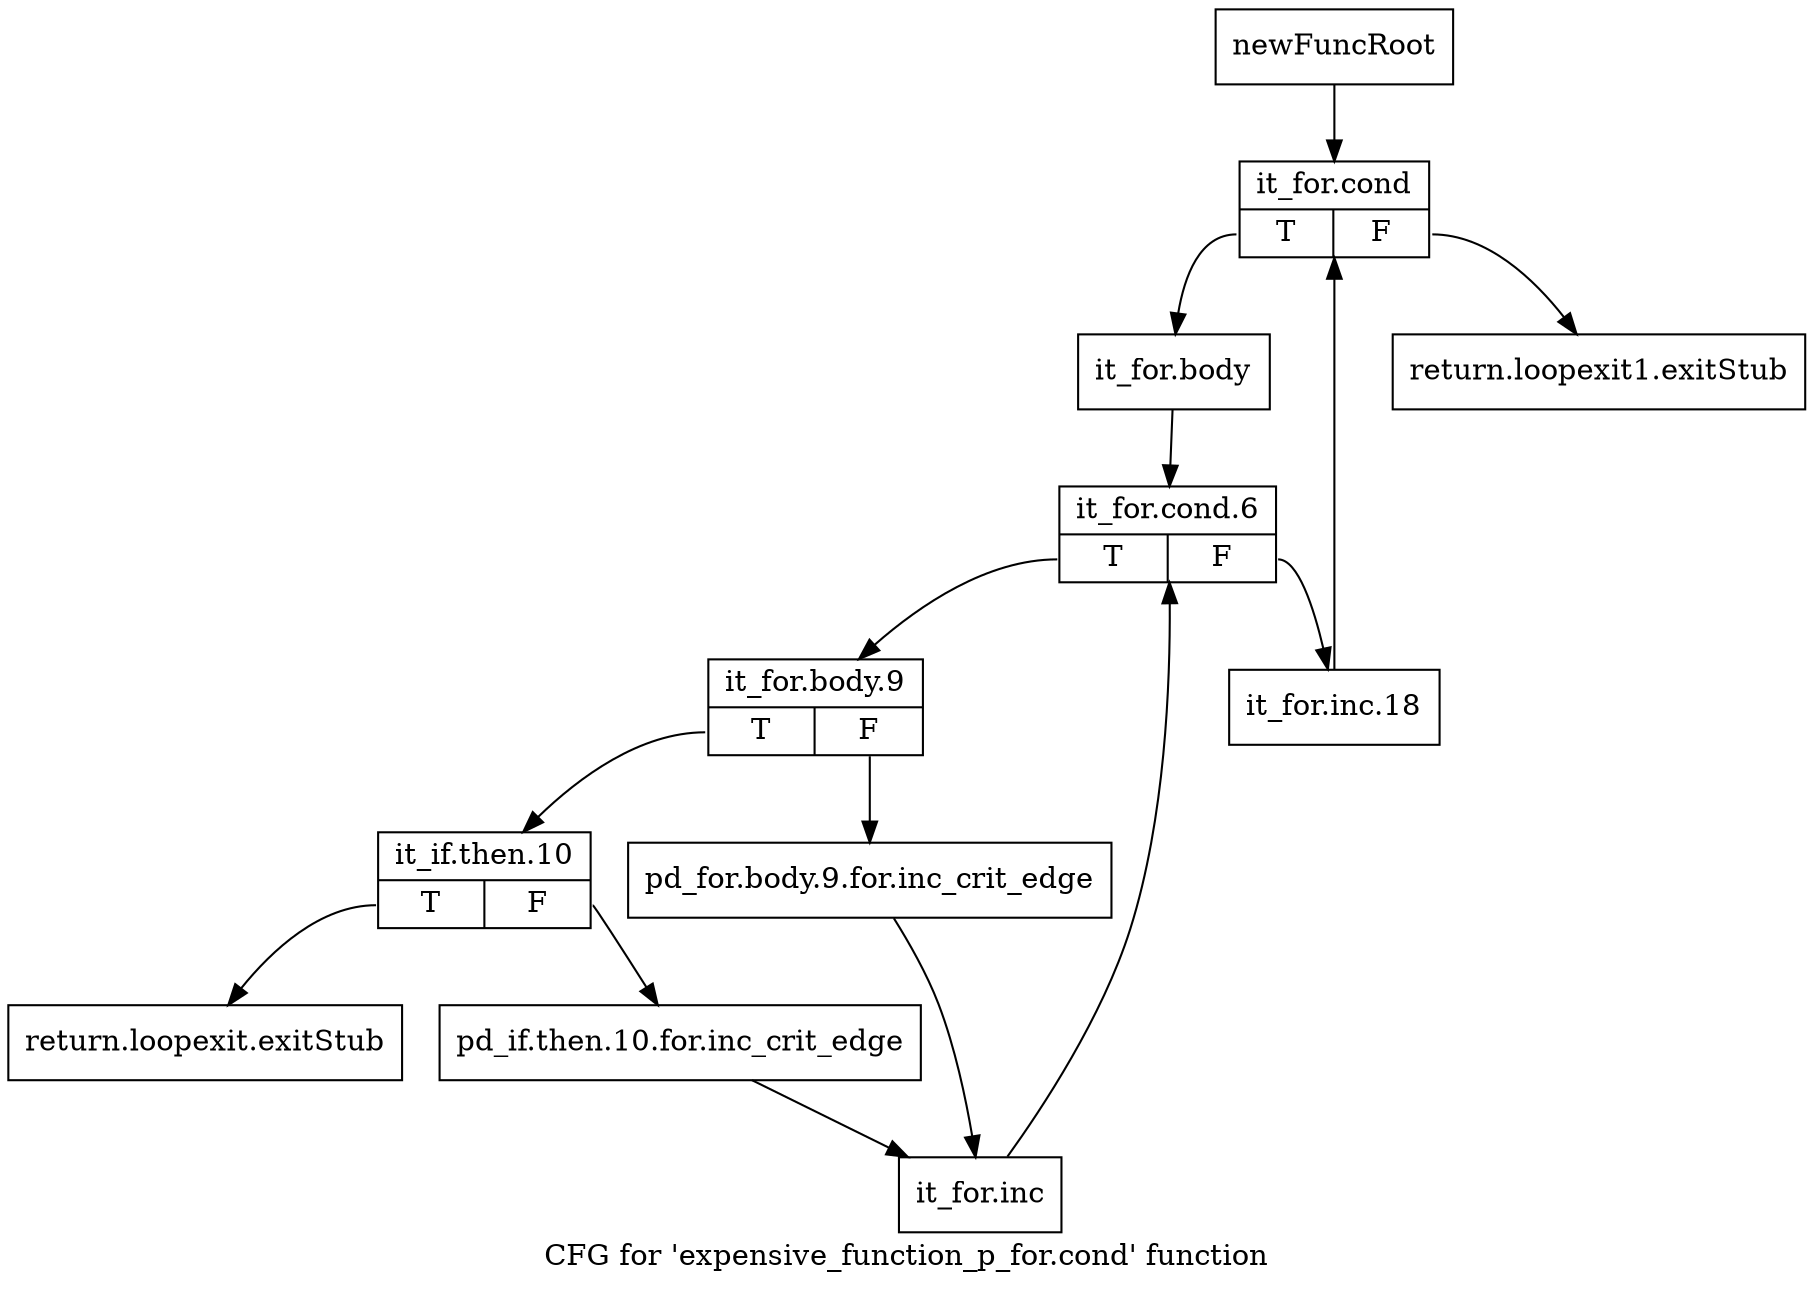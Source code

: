 digraph "CFG for 'expensive_function_p_for.cond' function" {
	label="CFG for 'expensive_function_p_for.cond' function";

	Node0xb756830 [shape=record,label="{newFuncRoot}"];
	Node0xb756830 -> Node0xb756920;
	Node0xb756880 [shape=record,label="{return.loopexit1.exitStub}"];
	Node0xb7568d0 [shape=record,label="{return.loopexit.exitStub}"];
	Node0xb756920 [shape=record,label="{it_for.cond|{<s0>T|<s1>F}}"];
	Node0xb756920:s0 -> Node0xb756970;
	Node0xb756920:s1 -> Node0xb756880;
	Node0xb756970 [shape=record,label="{it_for.body}"];
	Node0xb756970 -> Node0xb7569c0;
	Node0xb7569c0 [shape=record,label="{it_for.cond.6|{<s0>T|<s1>F}}"];
	Node0xb7569c0:s0 -> Node0xb756a60;
	Node0xb7569c0:s1 -> Node0xb756a10;
	Node0xb756a10 [shape=record,label="{it_for.inc.18}"];
	Node0xb756a10 -> Node0xb756920;
	Node0xb756a60 [shape=record,label="{it_for.body.9|{<s0>T|<s1>F}}"];
	Node0xb756a60:s0 -> Node0xb756b00;
	Node0xb756a60:s1 -> Node0xb756ab0;
	Node0xb756ab0 [shape=record,label="{pd_for.body.9.for.inc_crit_edge}"];
	Node0xb756ab0 -> Node0xb756ba0;
	Node0xb756b00 [shape=record,label="{it_if.then.10|{<s0>T|<s1>F}}"];
	Node0xb756b00:s0 -> Node0xb7568d0;
	Node0xb756b00:s1 -> Node0xb756b50;
	Node0xb756b50 [shape=record,label="{pd_if.then.10.for.inc_crit_edge}"];
	Node0xb756b50 -> Node0xb756ba0;
	Node0xb756ba0 [shape=record,label="{it_for.inc}"];
	Node0xb756ba0 -> Node0xb7569c0;
}
